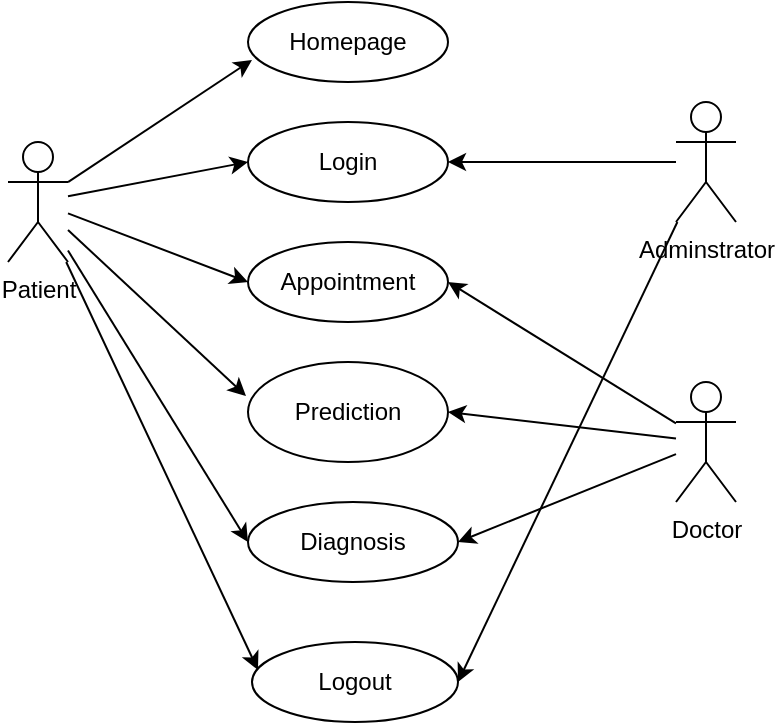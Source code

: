 <mxfile version="13.7.3" type="github">
  <diagram id="C5RBs43oDa-KdzZeNtuy" name="Page-1">
    <mxGraphModel dx="603" dy="412" grid="1" gridSize="10" guides="1" tooltips="1" connect="1" arrows="1" fold="1" page="1" pageScale="1" pageWidth="827" pageHeight="1169" math="0" shadow="0">
      <root>
        <mxCell id="WIyWlLk6GJQsqaUBKTNV-0" />
        <mxCell id="WIyWlLk6GJQsqaUBKTNV-1" parent="WIyWlLk6GJQsqaUBKTNV-0" />
        <mxCell id="DPBgQk8vMNFgbJzLPaSt-11" style="edgeStyle=none;rounded=0;orthogonalLoop=1;jettySize=auto;html=1;entryX=0.02;entryY=0.725;entryDx=0;entryDy=0;entryPerimeter=0;" edge="1" parent="WIyWlLk6GJQsqaUBKTNV-1" source="DPBgQk8vMNFgbJzLPaSt-0" target="DPBgQk8vMNFgbJzLPaSt-2">
          <mxGeometry relative="1" as="geometry" />
        </mxCell>
        <mxCell id="DPBgQk8vMNFgbJzLPaSt-12" style="edgeStyle=none;rounded=0;orthogonalLoop=1;jettySize=auto;html=1;entryX=0;entryY=0.5;entryDx=0;entryDy=0;" edge="1" parent="WIyWlLk6GJQsqaUBKTNV-1" source="DPBgQk8vMNFgbJzLPaSt-0" target="DPBgQk8vMNFgbJzLPaSt-1">
          <mxGeometry relative="1" as="geometry" />
        </mxCell>
        <mxCell id="DPBgQk8vMNFgbJzLPaSt-13" style="edgeStyle=none;rounded=0;orthogonalLoop=1;jettySize=auto;html=1;entryX=0;entryY=0.5;entryDx=0;entryDy=0;" edge="1" parent="WIyWlLk6GJQsqaUBKTNV-1" source="DPBgQk8vMNFgbJzLPaSt-0" target="DPBgQk8vMNFgbJzLPaSt-3">
          <mxGeometry relative="1" as="geometry" />
        </mxCell>
        <mxCell id="DPBgQk8vMNFgbJzLPaSt-14" style="edgeStyle=none;rounded=0;orthogonalLoop=1;jettySize=auto;html=1;entryX=-0.01;entryY=0.34;entryDx=0;entryDy=0;entryPerimeter=0;" edge="1" parent="WIyWlLk6GJQsqaUBKTNV-1" source="DPBgQk8vMNFgbJzLPaSt-0" target="DPBgQk8vMNFgbJzLPaSt-4">
          <mxGeometry relative="1" as="geometry" />
        </mxCell>
        <mxCell id="DPBgQk8vMNFgbJzLPaSt-15" style="edgeStyle=none;rounded=0;orthogonalLoop=1;jettySize=auto;html=1;entryX=0;entryY=0.5;entryDx=0;entryDy=0;" edge="1" parent="WIyWlLk6GJQsqaUBKTNV-1" source="DPBgQk8vMNFgbJzLPaSt-0" target="DPBgQk8vMNFgbJzLPaSt-5">
          <mxGeometry relative="1" as="geometry" />
        </mxCell>
        <mxCell id="DPBgQk8vMNFgbJzLPaSt-16" style="edgeStyle=none;rounded=0;orthogonalLoop=1;jettySize=auto;html=1;entryX=0.029;entryY=0.35;entryDx=0;entryDy=0;entryPerimeter=0;" edge="1" parent="WIyWlLk6GJQsqaUBKTNV-1" source="DPBgQk8vMNFgbJzLPaSt-0" target="DPBgQk8vMNFgbJzLPaSt-6">
          <mxGeometry relative="1" as="geometry" />
        </mxCell>
        <mxCell id="DPBgQk8vMNFgbJzLPaSt-0" value="Patient" style="shape=umlActor;verticalLabelPosition=bottom;verticalAlign=top;html=1;" vertex="1" parent="WIyWlLk6GJQsqaUBKTNV-1">
          <mxGeometry x="50" y="140" width="30" height="60" as="geometry" />
        </mxCell>
        <mxCell id="DPBgQk8vMNFgbJzLPaSt-1" value="Login" style="ellipse;whiteSpace=wrap;html=1;" vertex="1" parent="WIyWlLk6GJQsqaUBKTNV-1">
          <mxGeometry x="170" y="130" width="100" height="40" as="geometry" />
        </mxCell>
        <mxCell id="DPBgQk8vMNFgbJzLPaSt-2" value="Homepage" style="ellipse;whiteSpace=wrap;html=1;" vertex="1" parent="WIyWlLk6GJQsqaUBKTNV-1">
          <mxGeometry x="170" y="70" width="100" height="40" as="geometry" />
        </mxCell>
        <mxCell id="DPBgQk8vMNFgbJzLPaSt-3" value="Appointment" style="ellipse;whiteSpace=wrap;html=1;" vertex="1" parent="WIyWlLk6GJQsqaUBKTNV-1">
          <mxGeometry x="170" y="190" width="100" height="40" as="geometry" />
        </mxCell>
        <mxCell id="DPBgQk8vMNFgbJzLPaSt-4" value="Prediction" style="ellipse;whiteSpace=wrap;html=1;" vertex="1" parent="WIyWlLk6GJQsqaUBKTNV-1">
          <mxGeometry x="170" y="250" width="100" height="50" as="geometry" />
        </mxCell>
        <mxCell id="DPBgQk8vMNFgbJzLPaSt-5" value="Diagnosis" style="ellipse;whiteSpace=wrap;html=1;" vertex="1" parent="WIyWlLk6GJQsqaUBKTNV-1">
          <mxGeometry x="170" y="320" width="105" height="40" as="geometry" />
        </mxCell>
        <mxCell id="DPBgQk8vMNFgbJzLPaSt-6" value="Logout" style="ellipse;whiteSpace=wrap;html=1;" vertex="1" parent="WIyWlLk6GJQsqaUBKTNV-1">
          <mxGeometry x="172" y="390" width="103" height="40" as="geometry" />
        </mxCell>
        <mxCell id="DPBgQk8vMNFgbJzLPaSt-8" style="rounded=0;orthogonalLoop=1;jettySize=auto;html=1;entryX=1;entryY=0.5;entryDx=0;entryDy=0;" edge="1" parent="WIyWlLk6GJQsqaUBKTNV-1" source="DPBgQk8vMNFgbJzLPaSt-7" target="DPBgQk8vMNFgbJzLPaSt-3">
          <mxGeometry relative="1" as="geometry" />
        </mxCell>
        <mxCell id="DPBgQk8vMNFgbJzLPaSt-9" style="rounded=0;orthogonalLoop=1;jettySize=auto;html=1;entryX=1;entryY=0.5;entryDx=0;entryDy=0;" edge="1" parent="WIyWlLk6GJQsqaUBKTNV-1" source="DPBgQk8vMNFgbJzLPaSt-7" target="DPBgQk8vMNFgbJzLPaSt-4">
          <mxGeometry relative="1" as="geometry" />
        </mxCell>
        <mxCell id="DPBgQk8vMNFgbJzLPaSt-10" style="rounded=0;orthogonalLoop=1;jettySize=auto;html=1;entryX=1;entryY=0.5;entryDx=0;entryDy=0;" edge="1" parent="WIyWlLk6GJQsqaUBKTNV-1" source="DPBgQk8vMNFgbJzLPaSt-7" target="DPBgQk8vMNFgbJzLPaSt-5">
          <mxGeometry relative="1" as="geometry" />
        </mxCell>
        <mxCell id="DPBgQk8vMNFgbJzLPaSt-7" value="Doctor" style="shape=umlActor;verticalLabelPosition=bottom;verticalAlign=top;html=1;" vertex="1" parent="WIyWlLk6GJQsqaUBKTNV-1">
          <mxGeometry x="384" y="260" width="30" height="60" as="geometry" />
        </mxCell>
        <mxCell id="DPBgQk8vMNFgbJzLPaSt-18" style="edgeStyle=none;rounded=0;orthogonalLoop=1;jettySize=auto;html=1;" edge="1" parent="WIyWlLk6GJQsqaUBKTNV-1" source="DPBgQk8vMNFgbJzLPaSt-17" target="DPBgQk8vMNFgbJzLPaSt-1">
          <mxGeometry relative="1" as="geometry" />
        </mxCell>
        <mxCell id="DPBgQk8vMNFgbJzLPaSt-19" style="edgeStyle=none;rounded=0;orthogonalLoop=1;jettySize=auto;html=1;entryX=1;entryY=0.5;entryDx=0;entryDy=0;" edge="1" parent="WIyWlLk6GJQsqaUBKTNV-1" source="DPBgQk8vMNFgbJzLPaSt-17" target="DPBgQk8vMNFgbJzLPaSt-6">
          <mxGeometry relative="1" as="geometry" />
        </mxCell>
        <mxCell id="DPBgQk8vMNFgbJzLPaSt-17" value="Adminstrator" style="shape=umlActor;verticalLabelPosition=bottom;verticalAlign=top;html=1;" vertex="1" parent="WIyWlLk6GJQsqaUBKTNV-1">
          <mxGeometry x="384" y="120" width="30" height="60" as="geometry" />
        </mxCell>
      </root>
    </mxGraphModel>
  </diagram>
</mxfile>
